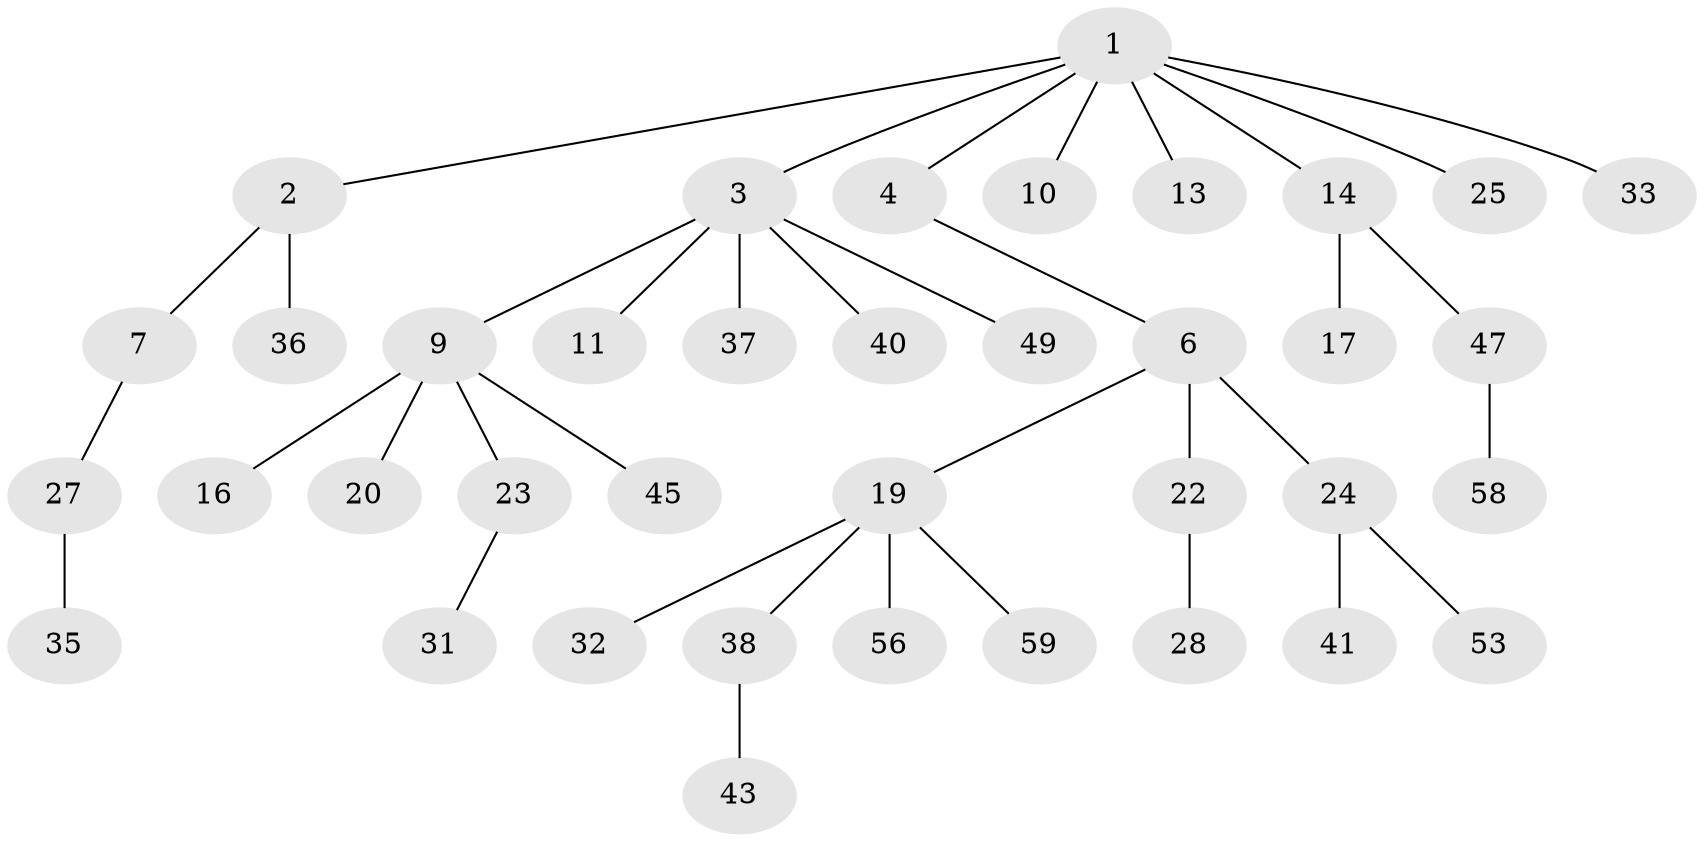 // original degree distribution, {4: 0.11475409836065574, 3: 0.13114754098360656, 6: 0.03278688524590164, 2: 0.19672131147540983, 1: 0.5245901639344263}
// Generated by graph-tools (version 1.1) at 2025/11/02/27/25 16:11:27]
// undirected, 38 vertices, 37 edges
graph export_dot {
graph [start="1"]
  node [color=gray90,style=filled];
  1 [super="+8"];
  2 [super="+46"];
  3 [super="+5"];
  4 [super="+15"];
  6 [super="+18"];
  7 [super="+52"];
  9 [super="+12"];
  10 [super="+30"];
  11 [super="+34"];
  13;
  14 [super="+21"];
  16;
  17 [super="+39"];
  19 [super="+29"];
  20 [super="+48"];
  22;
  23 [super="+26"];
  24 [super="+51"];
  25;
  27 [super="+61"];
  28 [super="+42"];
  31;
  32;
  33 [super="+57"];
  35;
  36 [super="+50"];
  37 [super="+60"];
  38;
  40;
  41;
  43 [super="+44"];
  45;
  47 [super="+54"];
  49 [super="+55"];
  53;
  56;
  58;
  59;
  1 -- 2;
  1 -- 3;
  1 -- 4;
  1 -- 33;
  1 -- 25;
  1 -- 10;
  1 -- 13;
  1 -- 14;
  2 -- 7;
  2 -- 36;
  3 -- 37;
  3 -- 49;
  3 -- 40;
  3 -- 9;
  3 -- 11;
  4 -- 6;
  6 -- 22;
  6 -- 24;
  6 -- 19;
  7 -- 27;
  9 -- 20;
  9 -- 45;
  9 -- 16;
  9 -- 23;
  14 -- 17;
  14 -- 47;
  19 -- 32;
  19 -- 38;
  19 -- 56;
  19 -- 59;
  22 -- 28;
  23 -- 31;
  24 -- 41;
  24 -- 53;
  27 -- 35;
  38 -- 43;
  47 -- 58;
}
